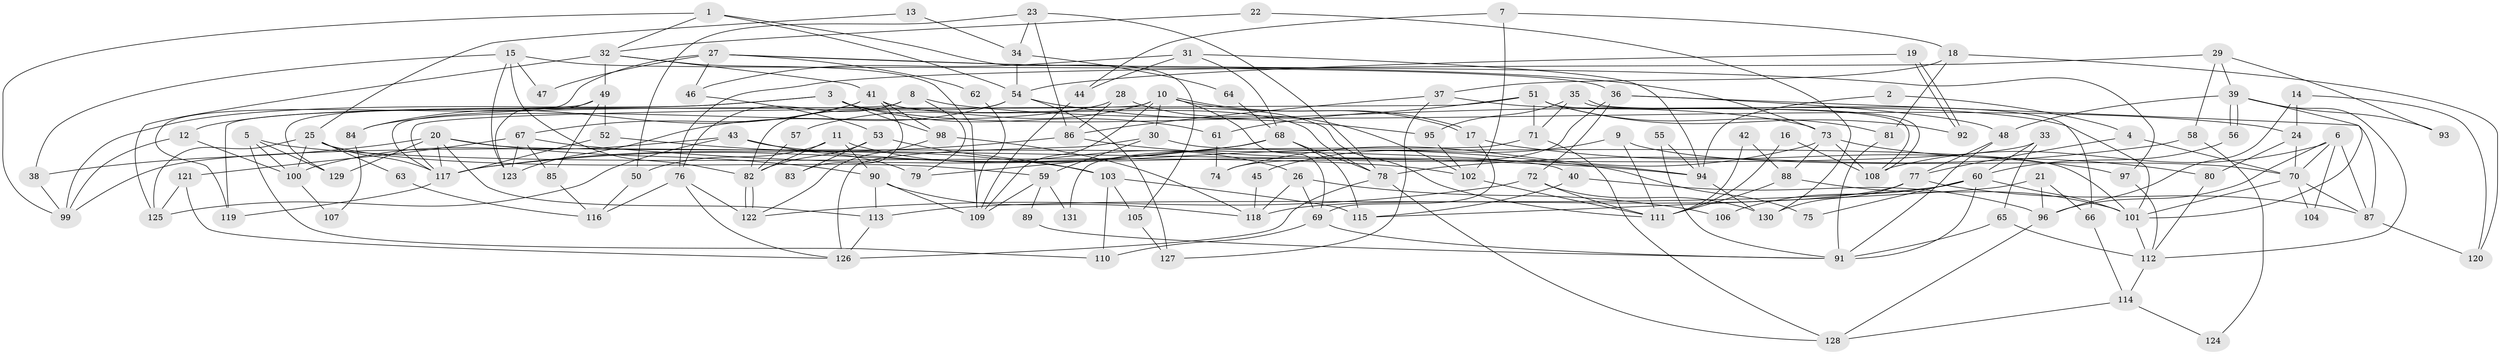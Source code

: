 // Generated by graph-tools (version 1.1) at 2025/50/03/09/25 03:50:09]
// undirected, 131 vertices, 262 edges
graph export_dot {
graph [start="1"]
  node [color=gray90,style=filled];
  1;
  2;
  3;
  4;
  5;
  6;
  7;
  8;
  9;
  10;
  11;
  12;
  13;
  14;
  15;
  16;
  17;
  18;
  19;
  20;
  21;
  22;
  23;
  24;
  25;
  26;
  27;
  28;
  29;
  30;
  31;
  32;
  33;
  34;
  35;
  36;
  37;
  38;
  39;
  40;
  41;
  42;
  43;
  44;
  45;
  46;
  47;
  48;
  49;
  50;
  51;
  52;
  53;
  54;
  55;
  56;
  57;
  58;
  59;
  60;
  61;
  62;
  63;
  64;
  65;
  66;
  67;
  68;
  69;
  70;
  71;
  72;
  73;
  74;
  75;
  76;
  77;
  78;
  79;
  80;
  81;
  82;
  83;
  84;
  85;
  86;
  87;
  88;
  89;
  90;
  91;
  92;
  93;
  94;
  95;
  96;
  97;
  98;
  99;
  100;
  101;
  102;
  103;
  104;
  105;
  106;
  107;
  108;
  109;
  110;
  111;
  112;
  113;
  114;
  115;
  116;
  117;
  118;
  119;
  120;
  121;
  122;
  123;
  124;
  125;
  126;
  127;
  128;
  129;
  130;
  131;
  1 -- 99;
  1 -- 32;
  1 -- 54;
  1 -- 105;
  2 -- 94;
  2 -- 4;
  3 -- 99;
  3 -- 98;
  3 -- 12;
  3 -- 61;
  3 -- 73;
  4 -- 70;
  4 -- 77;
  5 -- 110;
  5 -- 129;
  5 -- 100;
  5 -- 102;
  6 -- 96;
  6 -- 108;
  6 -- 70;
  6 -- 87;
  6 -- 104;
  7 -- 44;
  7 -- 102;
  7 -- 18;
  8 -- 119;
  8 -- 24;
  8 -- 76;
  8 -- 79;
  9 -- 70;
  9 -- 111;
  9 -- 45;
  10 -- 17;
  10 -- 17;
  10 -- 109;
  10 -- 30;
  10 -- 57;
  10 -- 69;
  10 -- 117;
  11 -- 26;
  11 -- 50;
  11 -- 82;
  11 -- 90;
  12 -- 100;
  12 -- 99;
  13 -- 25;
  13 -- 34;
  14 -- 120;
  14 -- 24;
  14 -- 96;
  15 -- 82;
  15 -- 36;
  15 -- 38;
  15 -- 47;
  15 -- 123;
  16 -- 111;
  16 -- 108;
  17 -- 69;
  17 -- 97;
  18 -- 37;
  18 -- 81;
  18 -- 120;
  19 -- 92;
  19 -- 92;
  19 -- 54;
  20 -- 117;
  20 -- 38;
  20 -- 40;
  20 -- 90;
  20 -- 113;
  20 -- 129;
  21 -- 115;
  21 -- 96;
  21 -- 66;
  22 -- 130;
  22 -- 32;
  23 -- 86;
  23 -- 78;
  23 -- 34;
  23 -- 50;
  24 -- 80;
  24 -- 70;
  25 -- 100;
  25 -- 59;
  25 -- 63;
  25 -- 117;
  25 -- 125;
  26 -- 69;
  26 -- 118;
  26 -- 106;
  27 -- 46;
  27 -- 97;
  27 -- 47;
  27 -- 62;
  27 -- 73;
  27 -- 119;
  28 -- 102;
  28 -- 86;
  28 -- 84;
  29 -- 39;
  29 -- 76;
  29 -- 58;
  29 -- 93;
  30 -- 126;
  30 -- 59;
  30 -- 101;
  31 -- 68;
  31 -- 94;
  31 -- 44;
  31 -- 46;
  32 -- 41;
  32 -- 125;
  32 -- 49;
  32 -- 109;
  33 -- 65;
  33 -- 60;
  33 -- 99;
  34 -- 54;
  34 -- 64;
  35 -- 108;
  35 -- 108;
  35 -- 95;
  35 -- 71;
  36 -- 48;
  36 -- 87;
  36 -- 72;
  36 -- 74;
  37 -- 127;
  37 -- 101;
  37 -- 86;
  38 -- 99;
  39 -- 101;
  39 -- 56;
  39 -- 56;
  39 -- 48;
  39 -- 93;
  39 -- 112;
  40 -- 96;
  40 -- 115;
  41 -- 67;
  41 -- 78;
  41 -- 83;
  41 -- 84;
  41 -- 98;
  41 -- 111;
  42 -- 88;
  42 -- 111;
  43 -- 125;
  43 -- 79;
  43 -- 75;
  43 -- 100;
  44 -- 109;
  45 -- 118;
  46 -- 53;
  48 -- 91;
  48 -- 77;
  49 -- 123;
  49 -- 52;
  49 -- 85;
  49 -- 129;
  50 -- 116;
  51 -- 117;
  51 -- 61;
  51 -- 66;
  51 -- 71;
  51 -- 81;
  51 -- 92;
  52 -- 117;
  52 -- 103;
  53 -- 82;
  53 -- 103;
  53 -- 83;
  54 -- 82;
  54 -- 95;
  54 -- 123;
  54 -- 127;
  55 -- 94;
  55 -- 91;
  56 -- 60;
  57 -- 82;
  58 -- 78;
  58 -- 124;
  59 -- 109;
  59 -- 89;
  59 -- 131;
  60 -- 101;
  60 -- 113;
  60 -- 75;
  60 -- 91;
  60 -- 106;
  61 -- 74;
  62 -- 109;
  63 -- 116;
  64 -- 68;
  65 -- 91;
  65 -- 112;
  66 -- 114;
  67 -- 123;
  67 -- 94;
  67 -- 85;
  67 -- 121;
  68 -- 117;
  68 -- 78;
  68 -- 79;
  68 -- 115;
  69 -- 91;
  69 -- 110;
  70 -- 101;
  70 -- 87;
  70 -- 104;
  71 -- 128;
  71 -- 131;
  72 -- 122;
  72 -- 111;
  72 -- 130;
  73 -- 74;
  73 -- 80;
  73 -- 88;
  73 -- 108;
  76 -- 122;
  76 -- 116;
  76 -- 126;
  77 -- 87;
  77 -- 118;
  77 -- 130;
  78 -- 128;
  78 -- 126;
  80 -- 112;
  81 -- 91;
  82 -- 122;
  82 -- 122;
  84 -- 107;
  85 -- 116;
  86 -- 117;
  86 -- 94;
  87 -- 120;
  88 -- 111;
  88 -- 101;
  89 -- 91;
  90 -- 109;
  90 -- 113;
  90 -- 118;
  94 -- 130;
  95 -- 102;
  96 -- 128;
  97 -- 112;
  98 -- 118;
  98 -- 122;
  100 -- 107;
  101 -- 112;
  102 -- 111;
  103 -- 115;
  103 -- 105;
  103 -- 110;
  105 -- 127;
  112 -- 114;
  113 -- 126;
  114 -- 124;
  114 -- 128;
  117 -- 119;
  121 -- 126;
  121 -- 125;
}
